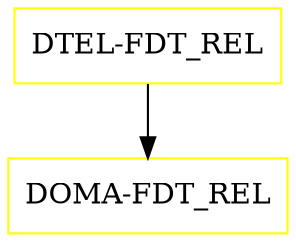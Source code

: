 digraph G {
  "DTEL-FDT_REL" [shape=box,color=yellow];
  "DOMA-FDT_REL" [shape=box,color=yellow,URL="./DOMA_FDT_REL.html"];
  "DTEL-FDT_REL" -> "DOMA-FDT_REL";
}
